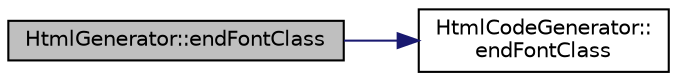 digraph "HtmlGenerator::endFontClass"
{
 // LATEX_PDF_SIZE
  edge [fontname="Helvetica",fontsize="10",labelfontname="Helvetica",labelfontsize="10"];
  node [fontname="Helvetica",fontsize="10",shape=record];
  rankdir="LR";
  Node1 [label="HtmlGenerator::endFontClass",height=0.2,width=0.4,color="black", fillcolor="grey75", style="filled", fontcolor="black",tooltip=" "];
  Node1 -> Node2 [color="midnightblue",fontsize="10",style="solid",fontname="Helvetica"];
  Node2 [label="HtmlCodeGenerator::\lendFontClass",height=0.2,width=0.4,color="black", fillcolor="white", style="filled",URL="$classHtmlCodeGenerator.html#a8efe5c697dc169b24b5e7da7cf54305e",tooltip=" "];
}
